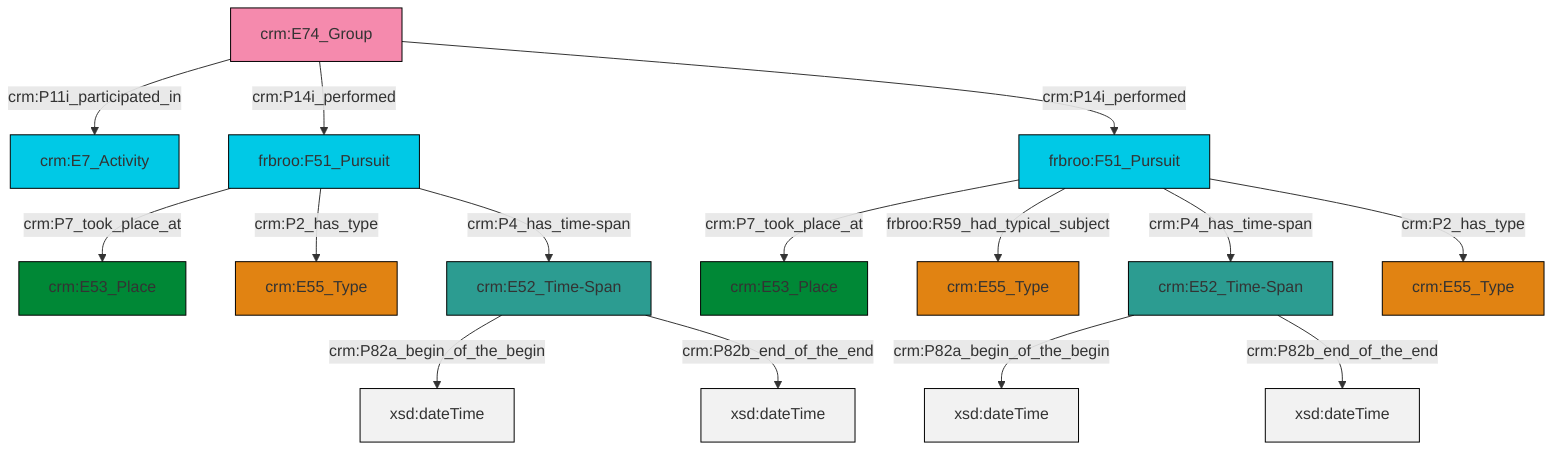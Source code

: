 graph TD
classDef Literal fill:#f2f2f2,stroke:#000000;
classDef CRM_Entity fill:#FFFFFF,stroke:#000000;
classDef Temporal_Entity fill:#00C9E6, stroke:#000000;
classDef Type fill:#E18312, stroke:#000000;
classDef Time-Span fill:#2C9C91, stroke:#000000;
classDef Appellation fill:#FFEB7F, stroke:#000000;
classDef Place fill:#008836, stroke:#000000;
classDef Persistent_Item fill:#B266B2, stroke:#000000;
classDef Conceptual_Object fill:#FFD700, stroke:#000000;
classDef Physical_Thing fill:#D2B48C, stroke:#000000;
classDef Actor fill:#f58aad, stroke:#000000;
classDef PC_Classes fill:#4ce600, stroke:#000000;
classDef Multi fill:#cccccc,stroke:#000000;

2["crm:E74_Group"]:::Actor -->|crm:P11i_participated_in| 3["crm:E7_Activity"]:::Temporal_Entity
2["crm:E74_Group"]:::Actor -->|crm:P14i_performed| 4["frbroo:F51_Pursuit"]:::Temporal_Entity
2["crm:E74_Group"]:::Actor -->|crm:P14i_performed| 5["frbroo:F51_Pursuit"]:::Temporal_Entity
4["frbroo:F51_Pursuit"]:::Temporal_Entity -->|crm:P2_has_type| 7["crm:E55_Type"]:::Type
4["frbroo:F51_Pursuit"]:::Temporal_Entity -->|crm:P7_took_place_at| 0["crm:E53_Place"]:::Place
9["crm:E52_Time-Span"]:::Time-Span -->|crm:P82a_begin_of_the_begin| 10[xsd:dateTime]:::Literal
4["frbroo:F51_Pursuit"]:::Temporal_Entity -->|crm:P4_has_time-span| 9["crm:E52_Time-Span"]:::Time-Span
9["crm:E52_Time-Span"]:::Time-Span -->|crm:P82b_end_of_the_end| 12[xsd:dateTime]:::Literal
20["crm:E52_Time-Span"]:::Time-Span -->|crm:P82a_begin_of_the_begin| 21[xsd:dateTime]:::Literal
5["frbroo:F51_Pursuit"]:::Temporal_Entity -->|crm:P2_has_type| 23["crm:E55_Type"]:::Type
5["frbroo:F51_Pursuit"]:::Temporal_Entity -->|crm:P4_has_time-span| 20["crm:E52_Time-Span"]:::Time-Span
5["frbroo:F51_Pursuit"]:::Temporal_Entity -->|frbroo:R59_had_typical_subject| 17["crm:E55_Type"]:::Type
5["frbroo:F51_Pursuit"]:::Temporal_Entity -->|crm:P7_took_place_at| 13["crm:E53_Place"]:::Place
20["crm:E52_Time-Span"]:::Time-Span -->|crm:P82b_end_of_the_end| 27[xsd:dateTime]:::Literal